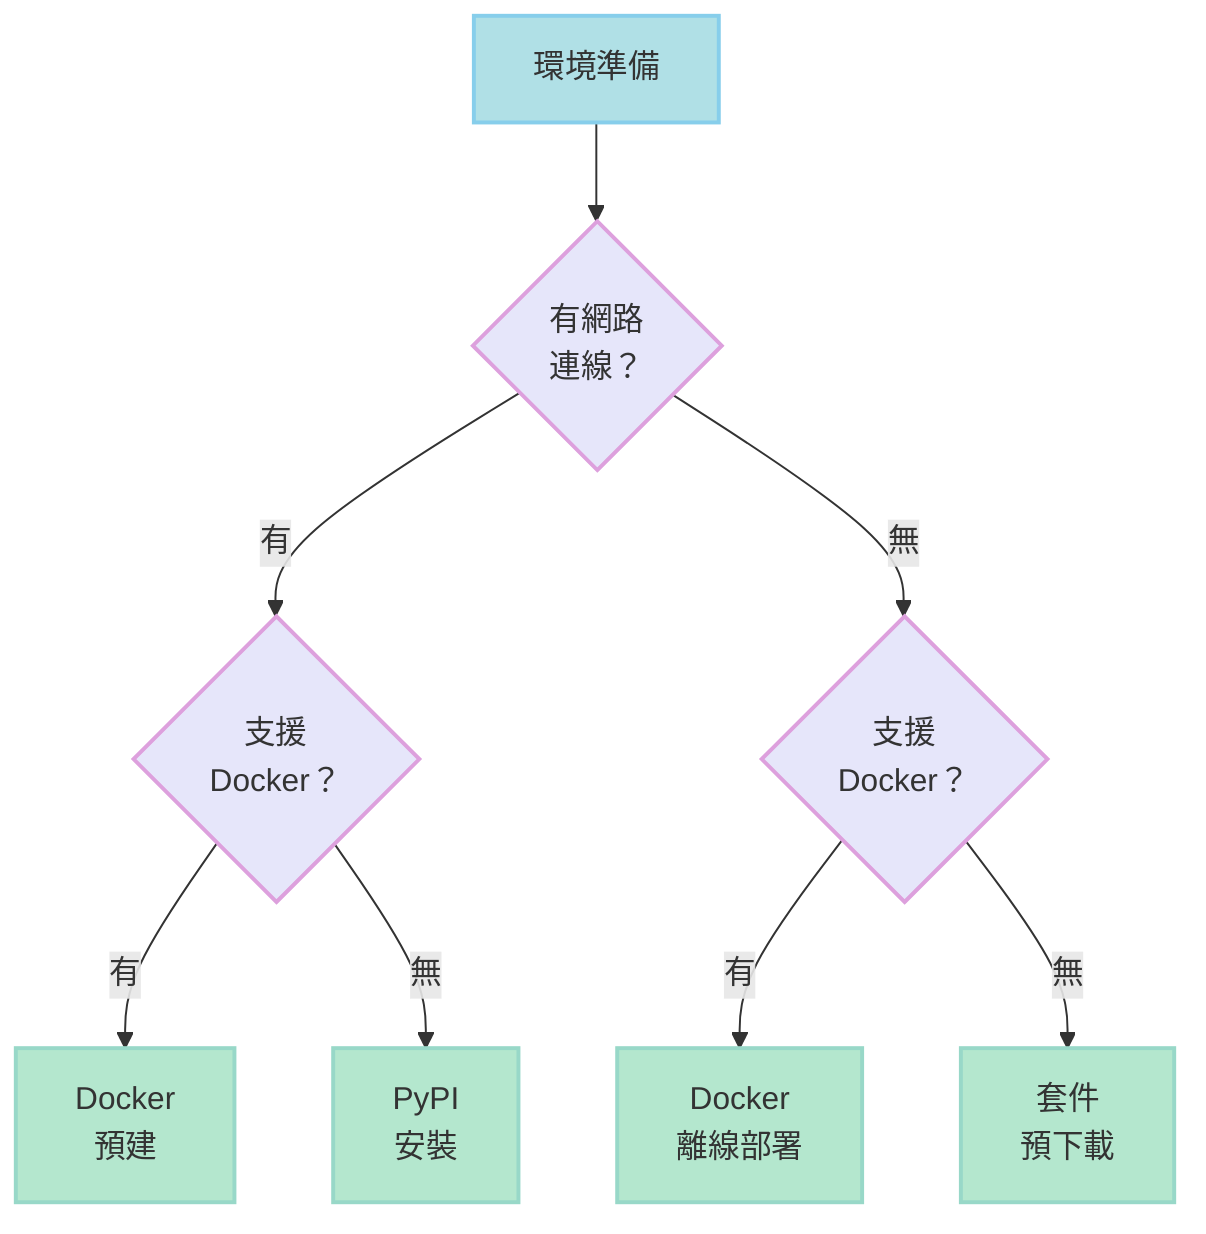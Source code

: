 flowchart
    Start[環境準備] --> NetworkCheck{有網路<br/>連線？}
    NetworkCheck -->|有| DockerCheck1{支援<br/>Docker？}
    NetworkCheck -->|無| DockerCheck2{支援<br/>Docker？}
    DockerCheck1 -->|有| DockerPrebuilt[Docker<br/>預建]
    DockerCheck1 -->|無| PyPIInstall[PyPI<br/>安裝]
    DockerCheck2 -->|有| DockerOffline[Docker<br/>離線部署]
    DockerCheck2 -->|無| PackageDownload[套件<br/>預下載]

    %% 馬卡龍配色
    style Start fill:#B0E0E6,stroke:#87CEEB,stroke-width:2px,color:#333
    style NetworkCheck fill:#E6E6FA,stroke:#DDA0DD,stroke-width:2px,color:#333
    style DockerCheck1 fill:#E6E6FA,stroke:#DDA0DD,stroke-width:2px,color:#333
    style DockerCheck2 fill:#E6E6FA,stroke:#DDA0DD,stroke-width:2px,color:#333
    style DockerPrebuilt fill:#B4E7CE,stroke:#98D8C8,stroke-width:2px,color:#333
    style PyPIInstall fill:#B4E7CE,stroke:#98D8C8,stroke-width:2px,color:#333
    style DockerOffline fill:#B4E7CE,stroke:#98D8C8,stroke-width:2px,color:#333
    style PackageDownload fill:#B4E7CE,stroke:#98D8C8,stroke-width:2px,color:#333